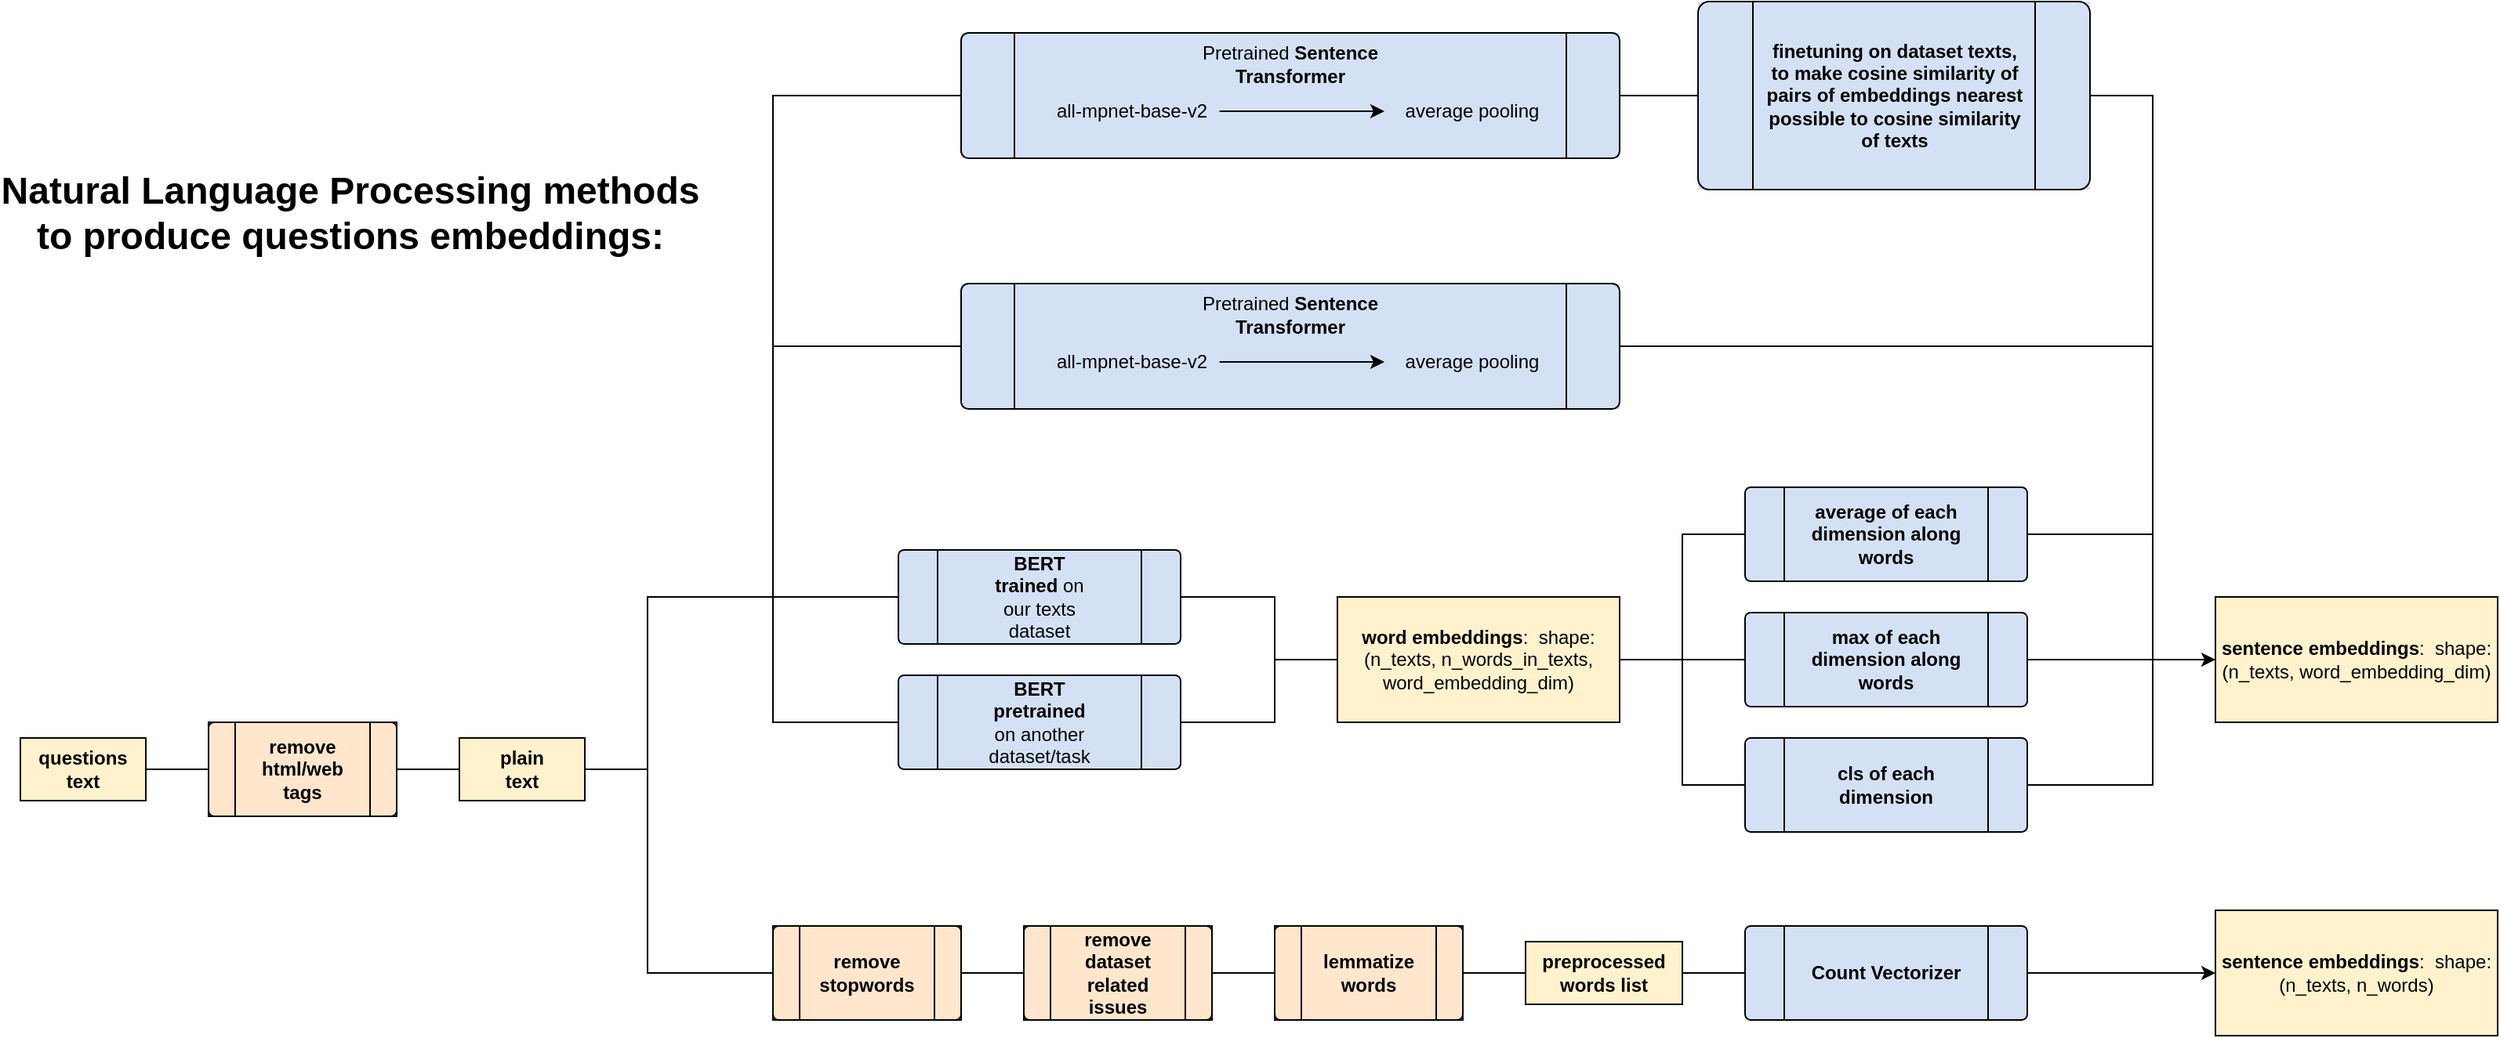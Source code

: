 <mxfile version="16.1.0" type="device"><diagram id="nDeZhJGPXsyKJvz89PCt" name="Page-1"><mxGraphModel dx="2793" dy="2047" grid="1" gridSize="10" guides="1" tooltips="1" connect="1" arrows="1" fold="1" page="1" pageScale="1" pageWidth="827" pageHeight="1169" math="0" shadow="0"><root><mxCell id="0"/><mxCell id="1" parent="0"/><mxCell id="KlEuVVVh2G8_SpMpbiah-8" value="" style="group;fillColor=#fff2cc;strokeColor=#d6b656;" parent="1" vertex="1" connectable="0"><mxGeometry x="-240" y="170" width="80" height="40" as="geometry"/></mxCell><mxCell id="KlEuVVVh2G8_SpMpbiah-6" value="" style="rounded=0;whiteSpace=wrap;html=1;fillColor=#FFF2CC;" parent="KlEuVVVh2G8_SpMpbiah-8" vertex="1"><mxGeometry width="80" height="40" as="geometry"/></mxCell><mxCell id="KlEuVVVh2G8_SpMpbiah-7" value="&lt;b&gt;questions text&lt;br&gt;&lt;/b&gt;" style="text;html=1;strokeColor=none;fillColor=none;align=center;verticalAlign=middle;whiteSpace=wrap;rounded=0;" parent="KlEuVVVh2G8_SpMpbiah-8" vertex="1"><mxGeometry x="20" y="10" width="40" height="20" as="geometry"/></mxCell><mxCell id="KlEuVVVh2G8_SpMpbiah-12" value="" style="endArrow=none;html=1;rounded=0;entryX=0;entryY=0.5;entryDx=0;entryDy=0;" parent="1" target="KlEuVVVh2G8_SpMpbiah-28" edge="1"><mxGeometry width="50" height="50" relative="1" as="geometry"><mxPoint x="120" y="190" as="sourcePoint"/><mxPoint x="320" y="80" as="targetPoint"/><Array as="points"><mxPoint x="160" y="190"/><mxPoint x="160" y="80"/></Array></mxGeometry></mxCell><mxCell id="KlEuVVVh2G8_SpMpbiah-15" value="" style="endArrow=none;html=1;rounded=0;exitX=1;exitY=0.5;exitDx=0;exitDy=0;" parent="1" edge="1"><mxGeometry width="50" height="50" relative="1" as="geometry"><mxPoint x="120" y="190" as="sourcePoint"/><mxPoint x="240" y="320" as="targetPoint"/><Array as="points"><mxPoint x="160" y="190"/><mxPoint x="160" y="320"/></Array></mxGeometry></mxCell><mxCell id="KlEuVVVh2G8_SpMpbiah-16" value="" style="endArrow=none;html=1;rounded=0;entryX=0;entryY=0.5;entryDx=0;entryDy=0;" parent="1" edge="1"><mxGeometry width="50" height="50" relative="1" as="geometry"><mxPoint x="240" y="80" as="sourcePoint"/><mxPoint x="320" y="160" as="targetPoint"/><Array as="points"><mxPoint x="240" y="160"/></Array></mxGeometry></mxCell><mxCell id="KlEuVVVh2G8_SpMpbiah-17" value="" style="endArrow=none;html=1;rounded=0;entryX=0;entryY=0.5;entryDx=0;entryDy=0;" parent="1" target="KlEuVVVh2G8_SpMpbiah-42" edge="1"><mxGeometry width="50" height="50" relative="1" as="geometry"><mxPoint x="240" y="80" as="sourcePoint"/><mxPoint x="320" as="targetPoint"/><Array as="points"><mxPoint x="240" y="-80"/></Array></mxGeometry></mxCell><mxCell id="KlEuVVVh2G8_SpMpbiah-27" value="" style="group;fillColor=#D4E1F5;" parent="1" vertex="1" connectable="0"><mxGeometry x="320" y="50" width="180" height="60" as="geometry"/></mxCell><mxCell id="KlEuVVVh2G8_SpMpbiah-28" value="" style="verticalLabelPosition=bottom;verticalAlign=top;html=1;shape=process;whiteSpace=wrap;rounded=1;size=0.14;arcSize=6;fillColor=#D4E1F5;" parent="KlEuVVVh2G8_SpMpbiah-27" vertex="1"><mxGeometry width="180" height="60" as="geometry"/></mxCell><mxCell id="KlEuVVVh2G8_SpMpbiah-29" value="&lt;b&gt;BERT trained &lt;/b&gt;on our texts dataset" style="text;html=1;strokeColor=none;fillColor=none;align=center;verticalAlign=middle;whiteSpace=wrap;rounded=0;" parent="KlEuVVVh2G8_SpMpbiah-27" vertex="1"><mxGeometry x="60" y="15" width="60" height="30" as="geometry"/></mxCell><mxCell id="KlEuVVVh2G8_SpMpbiah-34" value="" style="endArrow=none;html=1;rounded=0;exitX=1;exitY=0.5;exitDx=0;exitDy=0;entryX=0;entryY=0.5;entryDx=0;entryDy=0;" parent="1" source="KlEuVVVh2G8_SpMpbiah-47" target="KlEuVVVh2G8_SpMpbiah-37" edge="1"><mxGeometry width="50" height="50" relative="1" as="geometry"><mxPoint x="500" as="sourcePoint"/><mxPoint x="600" y="40" as="targetPoint"/><Array as="points"><mxPoint x="560" y="160"/><mxPoint x="560" y="120"/></Array></mxGeometry></mxCell><mxCell id="KlEuVVVh2G8_SpMpbiah-35" value="" style="endArrow=none;html=1;rounded=0;exitX=1;exitY=0.5;exitDx=0;exitDy=0;entryX=0;entryY=0.5;entryDx=0;entryDy=0;" parent="1" source="KlEuVVVh2G8_SpMpbiah-28" target="KlEuVVVh2G8_SpMpbiah-37" edge="1"><mxGeometry width="50" height="50" relative="1" as="geometry"><mxPoint x="510" y="10" as="sourcePoint"/><mxPoint x="600" y="40" as="targetPoint"/><Array as="points"><mxPoint x="560" y="80"/><mxPoint x="560" y="120"/></Array></mxGeometry></mxCell><mxCell id="KlEuVVVh2G8_SpMpbiah-36" value="" style="group;fillColor=#fff2cc;strokeColor=#d6b656;" parent="1" vertex="1" connectable="0"><mxGeometry x="600" y="80" width="180" height="80" as="geometry"/></mxCell><mxCell id="KlEuVVVh2G8_SpMpbiah-37" value="" style="rounded=0;whiteSpace=wrap;html=1;fillColor=#FFF2CC;" parent="KlEuVVVh2G8_SpMpbiah-36" vertex="1"><mxGeometry width="180" height="80" as="geometry"/></mxCell><mxCell id="KlEuVVVh2G8_SpMpbiah-38" value="&lt;b&gt;word embeddings&lt;/b&gt;:&amp;nbsp; shape: &lt;br&gt;(n_texts, n_words_in_texts, word_embedding_dim)" style="text;html=1;strokeColor=none;fillColor=none;align=center;verticalAlign=middle;whiteSpace=wrap;rounded=0;" parent="KlEuVVVh2G8_SpMpbiah-36" vertex="1"><mxGeometry y="20" width="180" height="40" as="geometry"/></mxCell><mxCell id="KlEuVVVh2G8_SpMpbiah-41" value="" style="group;fillColor=#D4E1F5;" parent="1" vertex="1" connectable="0"><mxGeometry x="360" y="-120" width="420" height="80" as="geometry"/></mxCell><mxCell id="KlEuVVVh2G8_SpMpbiah-42" value="" style="verticalLabelPosition=bottom;verticalAlign=top;html=1;shape=process;whiteSpace=wrap;rounded=1;size=0.081;arcSize=6;fillColor=#D4E1F5;" parent="KlEuVVVh2G8_SpMpbiah-41" vertex="1"><mxGeometry width="420" height="80" as="geometry"/></mxCell><mxCell id="KlEuVVVh2G8_SpMpbiah-43" value="Pretrained &lt;b&gt;Sentence Transformer&lt;br&gt;&lt;/b&gt;" style="text;html=1;strokeColor=none;fillColor=none;align=center;verticalAlign=middle;whiteSpace=wrap;rounded=0;" parent="KlEuVVVh2G8_SpMpbiah-41" vertex="1"><mxGeometry x="139.997" width="140" height="40" as="geometry"/></mxCell><mxCell id="2s_SapKB533Y1d94DlZl-19" value="&lt;pre&gt;&lt;font face=&quot;Helvetica&quot;&gt;average pooling&lt;/font&gt;&lt;/pre&gt;" style="text;html=1;strokeColor=none;fillColor=none;align=center;verticalAlign=middle;whiteSpace=wrap;rounded=0;" vertex="1" parent="KlEuVVVh2G8_SpMpbiah-41"><mxGeometry x="270" y="30" width="111.8" height="40" as="geometry"/></mxCell><mxCell id="2s_SapKB533Y1d94DlZl-31" value="" style="edgeStyle=orthogonalEdgeStyle;rounded=0;orthogonalLoop=1;jettySize=auto;html=1;fontFamily=Helvetica;fontSize=9;fontColor=#000000;entryX=0;entryY=0.5;entryDx=0;entryDy=0;" edge="1" parent="KlEuVVVh2G8_SpMpbiah-41" source="2s_SapKB533Y1d94DlZl-17" target="2s_SapKB533Y1d94DlZl-19"><mxGeometry relative="1" as="geometry"/></mxCell><mxCell id="2s_SapKB533Y1d94DlZl-17" value="&lt;pre&gt;&lt;font face=&quot;Helvetica&quot;&gt;all-mpnet-base-v2&lt;/font&gt;&lt;/pre&gt;" style="text;html=1;strokeColor=none;fillColor=none;align=center;verticalAlign=middle;whiteSpace=wrap;rounded=0;" vertex="1" parent="KlEuVVVh2G8_SpMpbiah-41"><mxGeometry x="53" y="30" width="111.81" height="40" as="geometry"/></mxCell><mxCell id="KlEuVVVh2G8_SpMpbiah-46" value="" style="group;fillColor=#D4E1F5;" parent="1" vertex="1" connectable="0"><mxGeometry x="320" y="130" width="180" height="60" as="geometry"/></mxCell><mxCell id="KlEuVVVh2G8_SpMpbiah-47" value="" style="verticalLabelPosition=bottom;verticalAlign=top;html=1;shape=process;whiteSpace=wrap;rounded=1;size=0.14;arcSize=6;fillColor=#D4E1F5;" parent="KlEuVVVh2G8_SpMpbiah-46" vertex="1"><mxGeometry width="180" height="60" as="geometry"/></mxCell><mxCell id="KlEuVVVh2G8_SpMpbiah-48" value="&lt;b&gt;BERT pretrained &lt;/b&gt;on another dataset/task" style="text;html=1;strokeColor=none;fillColor=none;align=center;verticalAlign=middle;whiteSpace=wrap;rounded=0;" parent="KlEuVVVh2G8_SpMpbiah-46" vertex="1"><mxGeometry x="60" y="15" width="60" height="30" as="geometry"/></mxCell><mxCell id="KlEuVVVh2G8_SpMpbiah-49" value="" style="group;fillColor=#ffe6cc;strokeColor=#000000;" parent="1" vertex="1" connectable="0"><mxGeometry x="240" y="290" width="120" height="60" as="geometry"/></mxCell><mxCell id="KlEuVVVh2G8_SpMpbiah-55" value="" style="group;fillColor=#ffe6cc;strokeColor=#000000;" parent="KlEuVVVh2G8_SpMpbiah-49" vertex="1" connectable="0"><mxGeometry width="120" height="60" as="geometry"/></mxCell><mxCell id="KlEuVVVh2G8_SpMpbiah-50" value="" style="verticalLabelPosition=bottom;verticalAlign=top;html=1;shape=process;whiteSpace=wrap;rounded=1;size=0.14;arcSize=6;fillColor=#ffe6cc;strokeColor=#000000;" parent="KlEuVVVh2G8_SpMpbiah-55" vertex="1"><mxGeometry width="120" height="60" as="geometry"/></mxCell><mxCell id="KlEuVVVh2G8_SpMpbiah-51" value="&lt;b&gt;remove stopwords&lt;/b&gt;" style="text;html=1;strokeColor=none;fillColor=#ffe6cc;align=center;verticalAlign=middle;whiteSpace=wrap;rounded=0;" parent="KlEuVVVh2G8_SpMpbiah-55" vertex="1"><mxGeometry x="40" y="15" width="40" height="30" as="geometry"/></mxCell><mxCell id="KlEuVVVh2G8_SpMpbiah-52" value="" style="endArrow=none;html=1;rounded=0;exitX=1;exitY=0.5;exitDx=0;exitDy=0;entryX=0;entryY=0.5;entryDx=0;entryDy=0;" parent="1" source="KlEuVVVh2G8_SpMpbiah-6" target="KlEuVVVh2G8_SpMpbiah-135" edge="1"><mxGeometry width="50" height="50" relative="1" as="geometry"><mxPoint x="-120" y="340" as="sourcePoint"/><mxPoint x="-180" y="190" as="targetPoint"/></mxGeometry></mxCell><mxCell id="KlEuVVVh2G8_SpMpbiah-61" value="" style="group;fillColor=#ffe6cc;strokeColor=#000000;" parent="1" vertex="1" connectable="0"><mxGeometry x="400" y="290" width="120" height="60" as="geometry"/></mxCell><mxCell id="KlEuVVVh2G8_SpMpbiah-62" value="" style="group;fillColor=#ffe6cc;strokeColor=#000000;" parent="KlEuVVVh2G8_SpMpbiah-61" vertex="1" connectable="0"><mxGeometry width="120" height="60" as="geometry"/></mxCell><mxCell id="KlEuVVVh2G8_SpMpbiah-63" value="" style="verticalLabelPosition=bottom;verticalAlign=top;html=1;shape=process;whiteSpace=wrap;rounded=1;size=0.14;arcSize=6;fillColor=#ffe6cc;strokeColor=#000000;" parent="KlEuVVVh2G8_SpMpbiah-62" vertex="1"><mxGeometry width="120" height="60" as="geometry"/></mxCell><mxCell id="KlEuVVVh2G8_SpMpbiah-64" value="&lt;b&gt;remove dataset related issues&lt;br&gt;&lt;/b&gt;" style="text;html=1;strokeColor=none;fillColor=#ffe6cc;align=center;verticalAlign=middle;whiteSpace=wrap;rounded=0;" parent="KlEuVVVh2G8_SpMpbiah-62" vertex="1"><mxGeometry x="20" y="15" width="80" height="30" as="geometry"/></mxCell><mxCell id="KlEuVVVh2G8_SpMpbiah-69" value="" style="group;fillColor=#ffe6cc;strokeColor=#000000;" parent="1" vertex="1" connectable="0"><mxGeometry x="560" y="290" width="120" height="60" as="geometry"/></mxCell><mxCell id="KlEuVVVh2G8_SpMpbiah-70" value="" style="group;fillColor=#ffe6cc;strokeColor=#000000;" parent="KlEuVVVh2G8_SpMpbiah-69" vertex="1" connectable="0"><mxGeometry width="120" height="60" as="geometry"/></mxCell><mxCell id="KlEuVVVh2G8_SpMpbiah-71" value="" style="verticalLabelPosition=bottom;verticalAlign=top;html=1;shape=process;whiteSpace=wrap;rounded=1;size=0.14;arcSize=6;fillColor=#ffe6cc;strokeColor=#000000;" parent="KlEuVVVh2G8_SpMpbiah-70" vertex="1"><mxGeometry width="120" height="60" as="geometry"/></mxCell><mxCell id="KlEuVVVh2G8_SpMpbiah-72" value="&lt;b&gt;lemmatize words&lt;br&gt;&lt;/b&gt;" style="text;html=1;strokeColor=none;fillColor=#ffe6cc;align=center;verticalAlign=middle;whiteSpace=wrap;rounded=0;" parent="KlEuVVVh2G8_SpMpbiah-70" vertex="1"><mxGeometry x="20" y="15" width="80" height="30" as="geometry"/></mxCell><mxCell id="KlEuVVVh2G8_SpMpbiah-75" value="" style="endArrow=none;html=1;rounded=0;exitX=1;exitY=0.5;exitDx=0;exitDy=0;entryX=0;entryY=0.5;entryDx=0;entryDy=0;fillColor=#ffe6cc;strokeColor=#000000;" parent="1" source="KlEuVVVh2G8_SpMpbiah-50" target="KlEuVVVh2G8_SpMpbiah-63" edge="1"><mxGeometry width="50" height="50" relative="1" as="geometry"><mxPoint x="400" y="420" as="sourcePoint"/><mxPoint x="450" y="370" as="targetPoint"/></mxGeometry></mxCell><mxCell id="KlEuVVVh2G8_SpMpbiah-76" value="" style="endArrow=none;html=1;rounded=0;exitX=1;exitY=0.5;exitDx=0;exitDy=0;entryX=0;entryY=0.5;entryDx=0;entryDy=0;fillColor=#ffe6cc;strokeColor=#000000;" parent="1" source="KlEuVVVh2G8_SpMpbiah-63" target="KlEuVVVh2G8_SpMpbiah-71" edge="1"><mxGeometry width="50" height="50" relative="1" as="geometry"><mxPoint x="430" y="330" as="sourcePoint"/><mxPoint x="470" y="330" as="targetPoint"/></mxGeometry></mxCell><mxCell id="KlEuVVVh2G8_SpMpbiah-82" value="" style="group;fillColor=#fff2cc;strokeColor=#d6b656;" parent="1" vertex="1" connectable="0"><mxGeometry x="40" y="170" width="80" height="40" as="geometry"/></mxCell><mxCell id="KlEuVVVh2G8_SpMpbiah-83" value="" style="rounded=0;whiteSpace=wrap;html=1;fillColor=#FFF2CC;" parent="KlEuVVVh2G8_SpMpbiah-82" vertex="1"><mxGeometry width="80" height="40" as="geometry"/></mxCell><mxCell id="KlEuVVVh2G8_SpMpbiah-84" value="&lt;b&gt;plain text&lt;br&gt;&lt;/b&gt;" style="text;html=1;strokeColor=none;fillColor=none;align=center;verticalAlign=middle;whiteSpace=wrap;rounded=0;" parent="KlEuVVVh2G8_SpMpbiah-82" vertex="1"><mxGeometry x="20" y="10" width="40" height="20" as="geometry"/></mxCell><mxCell id="KlEuVVVh2G8_SpMpbiah-86" value="" style="endArrow=none;html=1;rounded=0;exitX=1;exitY=0.5;exitDx=0;exitDy=0;entryX=0;entryY=0.5;entryDx=0;entryDy=0;" parent="1" target="KlEuVVVh2G8_SpMpbiah-83" edge="1"><mxGeometry width="50" height="50" relative="1" as="geometry"><mxPoint y="190" as="sourcePoint"/><mxPoint x="470" y="330" as="targetPoint"/></mxGeometry></mxCell><mxCell id="KlEuVVVh2G8_SpMpbiah-88" value="" style="endArrow=none;html=1;rounded=0;exitX=1;exitY=0.5;exitDx=0;exitDy=0;entryX=0;entryY=0.5;entryDx=0;entryDy=0;" parent="1" source="KlEuVVVh2G8_SpMpbiah-71" target="KlEuVVVh2G8_SpMpbiah-93" edge="1"><mxGeometry width="50" height="50" relative="1" as="geometry"><mxPoint x="650" y="330" as="sourcePoint"/><mxPoint x="900" y="320" as="targetPoint"/></mxGeometry></mxCell><mxCell id="KlEuVVVh2G8_SpMpbiah-92" value="" style="group;fillColor=#fff2cc;strokeColor=#d6b656;" parent="1" vertex="1" connectable="0"><mxGeometry x="720" y="300" width="100" height="40" as="geometry"/></mxCell><mxCell id="KlEuVVVh2G8_SpMpbiah-93" value="" style="rounded=0;whiteSpace=wrap;html=1;fillColor=#FFF2CC;" parent="KlEuVVVh2G8_SpMpbiah-92" vertex="1"><mxGeometry width="100" height="40" as="geometry"/></mxCell><mxCell id="KlEuVVVh2G8_SpMpbiah-94" value="&lt;b&gt;preprocessed words list&lt;br&gt;&lt;/b&gt;" style="text;html=1;strokeColor=none;fillColor=none;align=center;verticalAlign=middle;whiteSpace=wrap;rounded=0;" parent="KlEuVVVh2G8_SpMpbiah-92" vertex="1"><mxGeometry x="25" y="10" width="50" height="20" as="geometry"/></mxCell><mxCell id="KlEuVVVh2G8_SpMpbiah-95" value="" style="group;fillColor=#D4E1F5;" parent="1" vertex="1" connectable="0"><mxGeometry x="860" y="90" width="180" height="60" as="geometry"/></mxCell><mxCell id="KlEuVVVh2G8_SpMpbiah-96" value="" style="verticalLabelPosition=bottom;verticalAlign=top;html=1;shape=process;whiteSpace=wrap;rounded=1;size=0.14;arcSize=6;fillColor=#D4E1F5;" parent="KlEuVVVh2G8_SpMpbiah-95" vertex="1"><mxGeometry width="180" height="60" as="geometry"/></mxCell><mxCell id="KlEuVVVh2G8_SpMpbiah-97" value="&lt;b&gt;max of each dimension along words&lt;/b&gt;" style="text;html=1;strokeColor=none;fillColor=none;align=center;verticalAlign=middle;whiteSpace=wrap;rounded=0;" parent="KlEuVVVh2G8_SpMpbiah-95" vertex="1"><mxGeometry x="30" y="15" width="120" height="30" as="geometry"/></mxCell><mxCell id="KlEuVVVh2G8_SpMpbiah-98" value="" style="endArrow=none;html=1;rounded=0;exitX=1;exitY=0.5;exitDx=0;exitDy=0;entryX=0;entryY=0.5;entryDx=0;entryDy=0;" parent="1" source="KlEuVVVh2G8_SpMpbiah-38" target="KlEuVVVh2G8_SpMpbiah-110" edge="1"><mxGeometry width="50" height="50" relative="1" as="geometry"><mxPoint x="790" y="120" as="sourcePoint"/><mxPoint x="860" y="20" as="targetPoint"/><Array as="points"><mxPoint x="820" y="120"/><mxPoint x="820" y="40"/></Array></mxGeometry></mxCell><mxCell id="KlEuVVVh2G8_SpMpbiah-99" value="" style="endArrow=none;html=1;rounded=0;exitX=1;exitY=0.5;exitDx=0;exitDy=0;entryX=0;entryY=0.5;entryDx=0;entryDy=0;" parent="1" source="KlEuVVVh2G8_SpMpbiah-38" target="KlEuVVVh2G8_SpMpbiah-104" edge="1"><mxGeometry width="50" height="50" relative="1" as="geometry"><mxPoint x="790" y="130" as="sourcePoint"/><mxPoint x="860" y="220" as="targetPoint"/><Array as="points"><mxPoint x="820" y="120"/><mxPoint x="820" y="200"/></Array></mxGeometry></mxCell><mxCell id="KlEuVVVh2G8_SpMpbiah-100" value="" style="endArrow=none;html=1;rounded=0;exitX=1;exitY=0.5;exitDx=0;exitDy=0;entryX=0;entryY=0.5;entryDx=0;entryDy=0;" parent="1" source="KlEuVVVh2G8_SpMpbiah-38" target="KlEuVVVh2G8_SpMpbiah-96" edge="1"><mxGeometry width="50" height="50" relative="1" as="geometry"><mxPoint x="800" y="140" as="sourcePoint"/><mxPoint x="850" y="130" as="targetPoint"/><Array as="points"/></mxGeometry></mxCell><mxCell id="KlEuVVVh2G8_SpMpbiah-103" value="" style="group;fillColor=#D4E1F5;" parent="1" vertex="1" connectable="0"><mxGeometry x="860" y="170" width="180" height="60" as="geometry"/></mxCell><mxCell id="KlEuVVVh2G8_SpMpbiah-104" value="" style="verticalLabelPosition=bottom;verticalAlign=top;html=1;shape=process;whiteSpace=wrap;rounded=1;size=0.14;arcSize=6;fillColor=#D4E1F5;" parent="KlEuVVVh2G8_SpMpbiah-103" vertex="1"><mxGeometry width="180" height="60" as="geometry"/></mxCell><mxCell id="KlEuVVVh2G8_SpMpbiah-105" value="&lt;b&gt;cls of each dimension&lt;br&gt;&lt;/b&gt;" style="text;html=1;strokeColor=none;fillColor=none;align=center;verticalAlign=middle;whiteSpace=wrap;rounded=0;" parent="KlEuVVVh2G8_SpMpbiah-103" vertex="1"><mxGeometry x="30" y="15" width="120" height="30" as="geometry"/></mxCell><mxCell id="KlEuVVVh2G8_SpMpbiah-109" value="" style="group;fillColor=#D4E1F5;" parent="1" vertex="1" connectable="0"><mxGeometry x="860" y="10" width="180" height="60" as="geometry"/></mxCell><mxCell id="KlEuVVVh2G8_SpMpbiah-110" value="" style="verticalLabelPosition=bottom;verticalAlign=top;html=1;shape=process;whiteSpace=wrap;rounded=1;size=0.14;arcSize=6;fillColor=#D4E1F5;" parent="KlEuVVVh2G8_SpMpbiah-109" vertex="1"><mxGeometry width="180" height="60" as="geometry"/></mxCell><mxCell id="KlEuVVVh2G8_SpMpbiah-111" value="&lt;b&gt;average of each dimension along words&lt;/b&gt;" style="text;html=1;strokeColor=none;fillColor=none;align=center;verticalAlign=middle;whiteSpace=wrap;rounded=0;" parent="KlEuVVVh2G8_SpMpbiah-109" vertex="1"><mxGeometry x="30" y="15" width="120" height="30" as="geometry"/></mxCell><mxCell id="KlEuVVVh2G8_SpMpbiah-113" value="" style="endArrow=none;html=1;rounded=0;exitX=1;exitY=0.5;exitDx=0;exitDy=0;" parent="1" source="KlEuVVVh2G8_SpMpbiah-42" edge="1"><mxGeometry width="50" height="50" relative="1" as="geometry"><mxPoint x="600" y="-20.0" as="sourcePoint"/><mxPoint x="1120" y="120" as="targetPoint"/><Array as="points"><mxPoint x="1120" y="-80"/></Array></mxGeometry></mxCell><mxCell id="KlEuVVVh2G8_SpMpbiah-114" value="" style="endArrow=none;html=1;rounded=0;exitX=1;exitY=0.5;exitDx=0;exitDy=0;" parent="1" source="KlEuVVVh2G8_SpMpbiah-110" edge="1"><mxGeometry width="50" height="50" relative="1" as="geometry"><mxPoint x="1050" y="39.58" as="sourcePoint"/><mxPoint x="1160" y="120" as="targetPoint"/><Array as="points"><mxPoint x="1120" y="40"/><mxPoint x="1120" y="120"/></Array></mxGeometry></mxCell><mxCell id="KlEuVVVh2G8_SpMpbiah-115" value="" style="endArrow=none;html=1;rounded=0;exitX=1;exitY=0.5;exitDx=0;exitDy=0;" parent="1" source="KlEuVVVh2G8_SpMpbiah-96" edge="1"><mxGeometry width="50" height="50" relative="1" as="geometry"><mxPoint x="1050" y="50" as="sourcePoint"/><mxPoint x="1160" y="120" as="targetPoint"/><Array as="points"><mxPoint x="1120" y="120"/></Array></mxGeometry></mxCell><mxCell id="KlEuVVVh2G8_SpMpbiah-117" value="" style="group;fillColor=#fff2cc;strokeColor=#d6b656;" parent="1" vertex="1" connectable="0"><mxGeometry x="1160" y="80" width="180" height="80" as="geometry"/></mxCell><mxCell id="KlEuVVVh2G8_SpMpbiah-118" value="" style="rounded=0;whiteSpace=wrap;html=1;fillColor=#FFF2CC;" parent="KlEuVVVh2G8_SpMpbiah-117" vertex="1"><mxGeometry width="180" height="80" as="geometry"/></mxCell><mxCell id="KlEuVVVh2G8_SpMpbiah-119" value="&lt;b&gt;sentence embeddings&lt;/b&gt;:&amp;nbsp; shape: &lt;br&gt;(n_texts, word_embedding_dim)" style="text;html=1;strokeColor=none;fillColor=none;align=center;verticalAlign=middle;whiteSpace=wrap;rounded=0;" parent="KlEuVVVh2G8_SpMpbiah-117" vertex="1"><mxGeometry y="20" width="180" height="40" as="geometry"/></mxCell><mxCell id="KlEuVVVh2G8_SpMpbiah-116" value="" style="endArrow=none;html=1;rounded=0;exitX=1;exitY=0.5;exitDx=0;exitDy=0;" parent="1" source="KlEuVVVh2G8_SpMpbiah-104" edge="1"><mxGeometry width="50" height="50" relative="1" as="geometry"><mxPoint x="1050" y="50" as="sourcePoint"/><mxPoint x="1160" y="120" as="targetPoint"/><Array as="points"><mxPoint x="1120" y="200"/><mxPoint x="1120" y="120"/></Array></mxGeometry></mxCell><mxCell id="KlEuVVVh2G8_SpMpbiah-124" value="" style="endArrow=none;html=1;rounded=0;exitX=1;exitY=0.5;exitDx=0;exitDy=0;" parent="1" source="KlEuVVVh2G8_SpMpbiah-93" edge="1"><mxGeometry width="50" height="50" relative="1" as="geometry"><mxPoint x="830" y="330" as="sourcePoint"/><mxPoint x="860" y="320" as="targetPoint"/><Array as="points"/></mxGeometry></mxCell><mxCell id="KlEuVVVh2G8_SpMpbiah-125" value="" style="group;fillColor=#D4E1F5;" parent="1" vertex="1" connectable="0"><mxGeometry x="860" y="290" width="180" height="60" as="geometry"/></mxCell><mxCell id="KlEuVVVh2G8_SpMpbiah-126" value="" style="verticalLabelPosition=bottom;verticalAlign=top;html=1;shape=process;whiteSpace=wrap;rounded=1;size=0.14;arcSize=6;fillColor=#D4E1F5;" parent="KlEuVVVh2G8_SpMpbiah-125" vertex="1"><mxGeometry width="180" height="60" as="geometry"/></mxCell><mxCell id="KlEuVVVh2G8_SpMpbiah-127" value="&lt;b&gt;Count Vectorizer&lt;br&gt;&lt;/b&gt;" style="text;html=1;strokeColor=none;fillColor=none;align=center;verticalAlign=middle;whiteSpace=wrap;rounded=0;" parent="KlEuVVVh2G8_SpMpbiah-125" vertex="1"><mxGeometry x="30" y="15" width="120" height="30" as="geometry"/></mxCell><mxCell id="KlEuVVVh2G8_SpMpbiah-129" value="" style="group;fillColor=#fff2cc;strokeColor=#d6b656;" parent="1" vertex="1" connectable="0"><mxGeometry x="1160" y="280" width="180" height="80" as="geometry"/></mxCell><mxCell id="KlEuVVVh2G8_SpMpbiah-130" value="" style="rounded=0;whiteSpace=wrap;html=1;fillColor=#FFF2CC;" parent="KlEuVVVh2G8_SpMpbiah-129" vertex="1"><mxGeometry width="180" height="80" as="geometry"/></mxCell><mxCell id="KlEuVVVh2G8_SpMpbiah-131" value="&lt;b&gt;sentence embeddings&lt;/b&gt;:&amp;nbsp; shape: &lt;br&gt;(n_texts, n_words)" style="text;html=1;strokeColor=none;fillColor=none;align=center;verticalAlign=middle;whiteSpace=wrap;rounded=0;" parent="KlEuVVVh2G8_SpMpbiah-129" vertex="1"><mxGeometry y="20" width="180" height="40" as="geometry"/></mxCell><mxCell id="KlEuVVVh2G8_SpMpbiah-133" value="" style="group;fillColor=#ffe6cc;strokeColor=#000000;" parent="1" vertex="1" connectable="0"><mxGeometry x="-120" y="160" width="120" height="60" as="geometry"/></mxCell><mxCell id="KlEuVVVh2G8_SpMpbiah-134" value="" style="group;fillColor=#ffe6cc;strokeColor=#000000;" parent="KlEuVVVh2G8_SpMpbiah-133" vertex="1" connectable="0"><mxGeometry width="120" height="60" as="geometry"/></mxCell><mxCell id="KlEuVVVh2G8_SpMpbiah-135" value="" style="verticalLabelPosition=bottom;verticalAlign=top;html=1;shape=process;whiteSpace=wrap;rounded=1;size=0.14;arcSize=6;fillColor=#ffe6cc;strokeColor=#000000;" parent="KlEuVVVh2G8_SpMpbiah-134" vertex="1"><mxGeometry width="120" height="60" as="geometry"/></mxCell><mxCell id="KlEuVVVh2G8_SpMpbiah-136" value="&lt;b style=&quot;font-family: &amp;#34;helvetica&amp;#34;&quot;&gt;remove html/web tags&lt;/b&gt;" style="text;html=1;strokeColor=none;fillColor=#ffe6cc;align=center;verticalAlign=middle;whiteSpace=wrap;rounded=0;" parent="KlEuVVVh2G8_SpMpbiah-134" vertex="1"><mxGeometry x="40" y="15" width="40" height="30" as="geometry"/></mxCell><mxCell id="dxKg295D_OgAz6m2USJl-1" value="Natural Language Processing methods &lt;br&gt;to produce questions embeddings:" style="text;strokeColor=none;fillColor=none;html=1;fontSize=24;fontStyle=1;verticalAlign=middle;align=center;dashed=1;" parent="1" vertex="1"><mxGeometry x="-80" y="-240" width="100" height="150" as="geometry"/></mxCell><mxCell id="2s_SapKB533Y1d94DlZl-4" value="" style="endArrow=none;html=1;rounded=0;entryX=0;entryY=0.5;entryDx=0;entryDy=0;" edge="1" parent="1" target="2s_SapKB533Y1d94DlZl-34"><mxGeometry width="50" height="50" relative="1" as="geometry"><mxPoint x="240" y="80" as="sourcePoint"/><mxPoint x="330" y="-210" as="targetPoint"/><Array as="points"><mxPoint x="240" y="-240"/></Array></mxGeometry></mxCell><mxCell id="2s_SapKB533Y1d94DlZl-6" value="" style="endArrow=none;html=1;rounded=0;exitX=1;exitY=0.5;exitDx=0;exitDy=0;" edge="1" parent="1" source="2s_SapKB533Y1d94DlZl-42"><mxGeometry width="50" height="50" relative="1" as="geometry"><mxPoint x="1000" y="-240" as="sourcePoint"/><mxPoint x="1120" y="10" as="targetPoint"/><Array as="points"><mxPoint x="1120" y="-240"/></Array></mxGeometry></mxCell><mxCell id="2s_SapKB533Y1d94DlZl-32" style="edgeStyle=orthogonalEdgeStyle;rounded=0;orthogonalLoop=1;jettySize=auto;html=1;exitX=0;exitY=0.5;exitDx=0;exitDy=0;fontFamily=Helvetica;fontSize=9;fontColor=#000000;" edge="1" parent="1" source="2s_SapKB533Y1d94DlZl-19"><mxGeometry relative="1" as="geometry"><mxPoint x="630" y="-69.667" as="targetPoint"/></mxGeometry></mxCell><mxCell id="2s_SapKB533Y1d94DlZl-33" value="" style="group;fillColor=#D4E1F5;" vertex="1" connectable="0" parent="1"><mxGeometry x="360" y="-280" width="420" height="80" as="geometry"/></mxCell><mxCell id="2s_SapKB533Y1d94DlZl-34" value="" style="verticalLabelPosition=bottom;verticalAlign=top;html=1;shape=process;whiteSpace=wrap;rounded=1;size=0.081;arcSize=6;fillColor=#D4E1F5;" vertex="1" parent="2s_SapKB533Y1d94DlZl-33"><mxGeometry width="420" height="80" as="geometry"/></mxCell><mxCell id="2s_SapKB533Y1d94DlZl-35" value="Pretrained &lt;b&gt;Sentence Transformer&lt;br&gt;&lt;/b&gt;" style="text;html=1;strokeColor=none;fillColor=none;align=center;verticalAlign=middle;whiteSpace=wrap;rounded=0;" vertex="1" parent="2s_SapKB533Y1d94DlZl-33"><mxGeometry x="139.997" width="140" height="40" as="geometry"/></mxCell><mxCell id="2s_SapKB533Y1d94DlZl-36" value="&lt;pre&gt;&lt;font face=&quot;Helvetica&quot;&gt;average pooling&lt;/font&gt;&lt;/pre&gt;" style="text;html=1;strokeColor=none;fillColor=none;align=center;verticalAlign=middle;whiteSpace=wrap;rounded=0;" vertex="1" parent="2s_SapKB533Y1d94DlZl-33"><mxGeometry x="270" y="30" width="111.8" height="40" as="geometry"/></mxCell><mxCell id="2s_SapKB533Y1d94DlZl-37" value="" style="edgeStyle=orthogonalEdgeStyle;rounded=0;orthogonalLoop=1;jettySize=auto;html=1;fontFamily=Helvetica;fontSize=9;fontColor=#000000;entryX=0;entryY=0.5;entryDx=0;entryDy=0;" edge="1" parent="2s_SapKB533Y1d94DlZl-33" source="2s_SapKB533Y1d94DlZl-38" target="2s_SapKB533Y1d94DlZl-36"><mxGeometry relative="1" as="geometry"/></mxCell><mxCell id="2s_SapKB533Y1d94DlZl-38" value="&lt;pre&gt;&lt;font face=&quot;Helvetica&quot;&gt;all-mpnet-base-v2&lt;/font&gt;&lt;/pre&gt;" style="text;html=1;strokeColor=none;fillColor=none;align=center;verticalAlign=middle;whiteSpace=wrap;rounded=0;" vertex="1" parent="2s_SapKB533Y1d94DlZl-33"><mxGeometry x="53" y="30" width="111.81" height="40" as="geometry"/></mxCell><mxCell id="2s_SapKB533Y1d94DlZl-39" style="edgeStyle=orthogonalEdgeStyle;rounded=0;orthogonalLoop=1;jettySize=auto;html=1;exitX=0;exitY=0.5;exitDx=0;exitDy=0;fontFamily=Helvetica;fontSize=9;fontColor=#000000;" edge="1" parent="1" source="2s_SapKB533Y1d94DlZl-36"><mxGeometry relative="1" as="geometry"><mxPoint x="630" y="-229.667" as="targetPoint"/></mxGeometry></mxCell><mxCell id="2s_SapKB533Y1d94DlZl-41" value="" style="group;fillColor=#D4E1F5;" vertex="1" connectable="0" parent="1"><mxGeometry x="830" y="-300" width="250" height="120" as="geometry"/></mxCell><mxCell id="2s_SapKB533Y1d94DlZl-42" value="" style="verticalLabelPosition=bottom;verticalAlign=top;html=1;shape=process;whiteSpace=wrap;rounded=1;size=0.14;arcSize=6;fillColor=#D4E1F5;" vertex="1" parent="2s_SapKB533Y1d94DlZl-41"><mxGeometry width="250.0" height="120" as="geometry"/></mxCell><mxCell id="2s_SapKB533Y1d94DlZl-43" value="&lt;b&gt;finetuning on dataset texts, to make cosine similarity of pairs of embeddings nearest possible to cosine similarity of texts&lt;/b&gt;" style="text;html=1;strokeColor=none;fillColor=none;align=center;verticalAlign=middle;whiteSpace=wrap;rounded=0;" vertex="1" parent="2s_SapKB533Y1d94DlZl-41"><mxGeometry x="41.667" y="30" width="166.667" height="60" as="geometry"/></mxCell><mxCell id="2s_SapKB533Y1d94DlZl-45" value="" style="endArrow=none;html=1;rounded=0;fontFamily=Helvetica;fontSize=9;fontColor=#000000;exitX=1;exitY=0.5;exitDx=0;exitDy=0;entryX=0;entryY=0.5;entryDx=0;entryDy=0;" edge="1" parent="1" source="2s_SapKB533Y1d94DlZl-34" target="2s_SapKB533Y1d94DlZl-42"><mxGeometry width="50" height="50" relative="1" as="geometry"><mxPoint x="670" y="-130" as="sourcePoint"/><mxPoint x="720" y="-180" as="targetPoint"/></mxGeometry></mxCell><mxCell id="2s_SapKB533Y1d94DlZl-46" value="" style="endArrow=classic;html=1;rounded=0;fontFamily=Helvetica;fontSize=9;fontColor=#000000;exitX=1;exitY=0.5;exitDx=0;exitDy=0;entryX=0;entryY=0.5;entryDx=0;entryDy=0;" edge="1" parent="1" source="KlEuVVVh2G8_SpMpbiah-96" target="KlEuVVVh2G8_SpMpbiah-119"><mxGeometry width="50" height="50" relative="1" as="geometry"><mxPoint x="1180" y="60" as="sourcePoint"/><mxPoint x="1230" y="10" as="targetPoint"/></mxGeometry></mxCell><mxCell id="2s_SapKB533Y1d94DlZl-50" value="" style="endArrow=classic;html=1;rounded=0;fontFamily=Helvetica;fontSize=9;fontColor=#000000;exitX=1;exitY=0.5;exitDx=0;exitDy=0;entryX=0;entryY=0.5;entryDx=0;entryDy=0;" edge="1" parent="1" source="KlEuVVVh2G8_SpMpbiah-126" target="KlEuVVVh2G8_SpMpbiah-131"><mxGeometry width="50" height="50" relative="1" as="geometry"><mxPoint x="880" y="450" as="sourcePoint"/><mxPoint x="1020" y="450" as="targetPoint"/></mxGeometry></mxCell></root></mxGraphModel></diagram></mxfile>